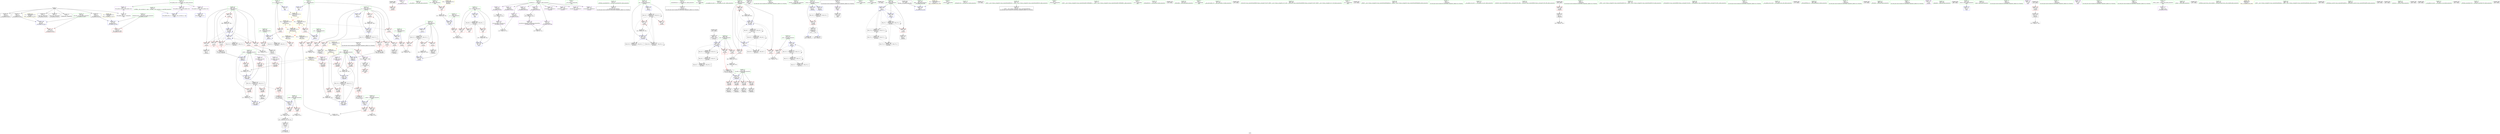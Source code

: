 digraph "SVFG" {
	label="SVFG";

	Node0x55fe6acd7350 [shape=record,color=grey,label="{NodeID: 0\nNullPtr}"];
	Node0x55fe6acd7350 -> Node0x55fe6ad00e20[style=solid];
	Node0x55fe6acd7350 -> Node0x55fe6ad00f20[style=solid];
	Node0x55fe6acd7350 -> Node0x55fe6ad00ff0[style=solid];
	Node0x55fe6acd7350 -> Node0x55fe6ad010c0[style=solid];
	Node0x55fe6acd7350 -> Node0x55fe6ad01190[style=solid];
	Node0x55fe6acd7350 -> Node0x55fe6ad01260[style=solid];
	Node0x55fe6acd7350 -> Node0x55fe6ad02860[style=solid];
	Node0x55fe6ad143e0 [shape=record,color=grey,label="{NodeID: 360\n312 = cmp(310, 311, )\n}"];
	Node0x55fe6ad01eb0 [shape=record,color=red,label="{NodeID: 194\n330\<--329\n\<--call20\n_Z5solvev\n}"];
	Node0x55fe6acfee60 [shape=record,color=purple,label="{NodeID: 111\n72\<--11\n\<--.str\n__cxx_global_var_init.1\n}"];
	Node0x55fe6acfcfb0 [shape=record,color=green,label="{NodeID: 28\n48\<--49\n__cxa_atexit\<--__cxa_atexit_field_insensitive\n}"];
	Node0x55fe6ad093d0 [shape=record,color=black,label="{NodeID: 388\nMR_58V_3 = PHI(MR_58V_4, MR_58V_2, )\npts\{432 \}\n}"];
	Node0x55fe6ad093d0 -> Node0x55fe6ad02050[style=dashed];
	Node0x55fe6ad093d0 -> Node0x55fe6ad02120[style=dashed];
	Node0x55fe6ad093d0 -> Node0x55fe6ad021f0[style=dashed];
	Node0x55fe6ad093d0 -> Node0x55fe6ad0c3c0[style=dashed];
	Node0x55fe6ad03660 [shape=record,color=blue,label="{NodeID: 222\n251\<--293\ni\<--inc\n_Z5solvev\n}"];
	Node0x55fe6ad03660 -> Node0x55fe6ad2cf70[style=dashed];
	Node0x55fe6ad050b0 [shape=record,color=red,label="{NodeID: 139\n240\<--16\n\<--m\n_Z2inii\n}"];
	Node0x55fe6ad050b0 -> Node0x55fe6ad13960[style=solid];
	Node0x55fe6acff960 [shape=record,color=green,label="{NodeID: 56\n257\<--258\ni3\<--i3_field_insensitive\n_Z5solvev\n}"];
	Node0x55fe6acff960 -> Node0x55fe6ad06b80[style=solid];
	Node0x55fe6acff960 -> Node0x55fe6ad06c50[style=solid];
	Node0x55fe6acff960 -> Node0x55fe6ad06d20[style=solid];
	Node0x55fe6acff960 -> Node0x55fe6ad06df0[style=solid];
	Node0x55fe6acff960 -> Node0x55fe6ad06ec0[style=solid];
	Node0x55fe6acff960 -> Node0x55fe6ad06f90[style=solid];
	Node0x55fe6acff960 -> Node0x55fe6ad03800[style=solid];
	Node0x55fe6acff960 -> Node0x55fe6ad0c080[style=solid];
	Node0x55fe6ad47bb0 [shape=record,color=black,label="{NodeID: 499\n148 = PHI(337, 356, )\n0th arg _Z4goodiii }"];
	Node0x55fe6ad47bb0 -> Node0x55fe6ad02bd0[style=solid];
	Node0x55fe6a90a360 [shape=record,color=black,label="{NodeID: 333\n115 = PHI(113, 116, )\n}"];
	Node0x55fe6a90a360 -> Node0x55fe6ad04b00[style=solid];
	Node0x55fe6ad06770 [shape=record,color=red,label="{NodeID: 167\n285\<--251\n\<--i\n_Z5solvev\n}"];
	Node0x55fe6ad06770 -> Node0x55fe6acfe570[style=solid];
	Node0x55fe6ad01260 [shape=record,color=black,label="{NodeID: 84\n93\<--3\nlpad.val1\<--dummyVal\n__cxx_global_var_init.1\n}"];
	Node0x55fe6ace7e30 [shape=record,color=green,label="{NodeID: 1\n7\<--1\n__dso_handle\<--dummyObj\nGlob }"];
	Node0x55fe6ad14560 [shape=record,color=grey,label="{NodeID: 361\n304 = cmp(302, 303, )\n}"];
	Node0x55fe6ad01f80 [shape=record,color=red,label="{NodeID: 195\n450\<--429\n\<--ttt\nmain\n}"];
	Node0x55fe6ad01f80 -> Node0x55fe6ad12460[style=solid];
	Node0x55fe6acfef30 [shape=record,color=purple,label="{NodeID: 112\n113\<--18\n\<--_Z1sB5cxx11\n__cxx_global_var_init.2\n}"];
	Node0x55fe6acfef30 -> Node0x55fe6a90a360[style=solid];
	Node0x55fe6acfd0b0 [shape=record,color=green,label="{NodeID: 29\n47\<--53\n_ZNSt8ios_base4InitD1Ev\<--_ZNSt8ios_base4InitD1Ev_field_insensitive\n}"];
	Node0x55fe6acfd0b0 -> Node0x55fe6ad01700[style=solid];
	Node0x55fe6ad03730 [shape=record,color=blue,label="{NodeID: 223\n255\<--14\nans\<--\n_Z5solvev\n}"];
	Node0x55fe6ad03730 -> Node0x55fe6ad24170[style=dashed];
	Node0x55fe6ad05180 [shape=record,color=red,label="{NodeID: 140\n307\<--16\n\<--m\n_Z5solvev\n}"];
	Node0x55fe6ad05180 -> Node0x55fe6ad03a70[style=solid];
	Node0x55fe6acffa30 [shape=record,color=green,label="{NodeID: 57\n259\<--260\n_n4\<--_n4_field_insensitive\n_Z5solvev\n}"];
	Node0x55fe6acffa30 -> Node0x55fe6ad07060[style=solid];
	Node0x55fe6acffa30 -> Node0x55fe6ad038d0[style=solid];
	Node0x55fe6ad47e80 [shape=record,color=black,label="{NodeID: 500\n149 = PHI(338, 357, )\n1st arg _Z4goodiii }"];
	Node0x55fe6ad47e80 -> Node0x55fe6ad02ca0[style=solid];
	Node0x55fe6ad2ed10 [shape=record,color=yellow,style=double,label="{NodeID: 417\n8V_1 = ENCHI(MR_8V_0)\npts\{1 \}\nFun[_Z5solvev]|{<s0>19|<s1>20}}"];
	Node0x55fe6ad2ed10:s0 -> Node0x55fe6ad2d470[style=dashed,color=red];
	Node0x55fe6ad2ed10:s1 -> Node0x55fe6ad2d470[style=dashed,color=red];
	Node0x55fe6ad11420 [shape=record,color=black,label="{NodeID: 334\n243 = PHI(216, 216, 216, 241, )\n}"];
	Node0x55fe6ad11420 -> Node0x55fe6acfe4a0[style=solid];
	Node0x55fe6ad06840 [shape=record,color=red,label="{NodeID: 168\n292\<--251\n\<--i\n_Z5solvev\n}"];
	Node0x55fe6ad06840 -> Node0x55fe6ad122e0[style=solid];
	Node0x55fe6ad01330 [shape=record,color=black,label="{NodeID: 85\n9\<--8\n\<--_ZL4dirsB5cxx11\nCan only get source location for instruction, argument, global var or function.}"];
	Node0x55fe6ace7ec0 [shape=record,color=green,label="{NodeID: 2\n11\<--1\n.str\<--dummyObj\nGlob }"];
	Node0x55fe6ad02050 [shape=record,color=red,label="{NodeID: 196\n454\<--431\n\<--ttc\nmain\n}"];
	Node0x55fe6ad02050 -> Node0x55fe6ad137e0[style=solid];
	Node0x55fe6acff000 [shape=record,color=purple,label="{NodeID: 113\n120\<--18\n\<--_Z1sB5cxx11\n__cxx_global_var_init.2\n}"];
	Node0x55fe6acfd1b0 [shape=record,color=green,label="{NodeID: 30\n60\<--61\n__cxx_global_var_init.1\<--__cxx_global_var_init.1_field_insensitive\n}"];
	Node0x55fe6ad03800 [shape=record,color=blue,label="{NodeID: 224\n257\<--14\ni3\<--\n_Z5solvev\n}"];
	Node0x55fe6ad03800 -> Node0x55fe6ad24670[style=dashed];
	Node0x55fe6ad05250 [shape=record,color=red,label="{NodeID: 141\n439\<--25\nvtable\<--\nmain\n}"];
	Node0x55fe6ad05250 -> Node0x55fe6ad04ca0[style=solid];
	Node0x55fe6acffb00 [shape=record,color=green,label="{NodeID: 58\n261\<--262\nj\<--j_field_insensitive\n_Z5solvev\n}"];
	Node0x55fe6acffb00 -> Node0x55fe6ad07130[style=solid];
	Node0x55fe6acffb00 -> Node0x55fe6ad07200[style=solid];
	Node0x55fe6acffb00 -> Node0x55fe6ad072d0[style=solid];
	Node0x55fe6acffb00 -> Node0x55fe6ad073a0[style=solid];
	Node0x55fe6acffb00 -> Node0x55fe6ad07470[style=solid];
	Node0x55fe6acffb00 -> Node0x55fe6ad07540[style=solid];
	Node0x55fe6acffb00 -> Node0x55fe6ad039a0[style=solid];
	Node0x55fe6acffb00 -> Node0x55fe6ad0bfb0[style=solid];
	Node0x55fe6ad48000 [shape=record,color=black,label="{NodeID: 501\n150 = PHI(339, 361, )\n2nd arg _Z4goodiii }"];
	Node0x55fe6ad48000 -> Node0x55fe6ad02d70[style=solid];
	Node0x55fe6ad2ee20 [shape=record,color=yellow,style=double,label="{NodeID: 418\n20V_1 = ENCHI(MR_20V_0)\npts\{15 \}\nFun[_Z5solvev]|{|<s2>19|<s3>20}}"];
	Node0x55fe6ad2ee20 -> Node0x55fe6ad04f10[style=dashed];
	Node0x55fe6ad2ee20 -> Node0x55fe6ad04fe0[style=dashed];
	Node0x55fe6ad2ee20:s2 -> Node0x55fe6ad2e310[style=dashed,color=red];
	Node0x55fe6ad2ee20:s3 -> Node0x55fe6ad2e310[style=dashed,color=red];
	Node0x55fe6ad11a40 [shape=record,color=black,label="{NodeID: 335\n138 = PHI(136, 139, )\n}"];
	Node0x55fe6ad11a40 -> Node0x55fe6ad04bd0[style=solid];
	Node0x55fe6ad06910 [shape=record,color=red,label="{NodeID: 169\n282\<--253\n\<--_n\n_Z5solvev\n}"];
	Node0x55fe6ad06910 -> Node0x55fe6ad13de0[style=solid];
	Node0x55fe6ad01430 [shape=record,color=black,label="{NodeID: 86\n426\<--14\nmain_ret\<--\nmain\n}"];
	Node0x55fe6acec380 [shape=record,color=green,label="{NodeID: 3\n14\<--1\n\<--dummyObj\nCan only get source location for instruction, argument, global var or function.}"];
	Node0x55fe6ad02120 [shape=record,color=red,label="{NodeID: 197\n460\<--431\n\<--ttc\nmain\n}"];
	Node0x55fe6acff0d0 [shape=record,color=purple,label="{NodeID: 114\n121\<--18\n\<--_Z1sB5cxx11\n__cxx_global_var_init.2\n}"];
	Node0x55fe6acff0d0 -> Node0x55fe6ad13c60[style=solid];
	Node0x55fe6acfd2b0 [shape=record,color=green,label="{NodeID: 31\n63\<--64\nref.tmp\<--ref.tmp_field_insensitive\n__cxx_global_var_init.1\n}"];
	Node0x55fe6ad09ab0 [shape=record,color=black,label="{NodeID: 391\nMR_10V_3 = PHI(MR_10V_4, MR_10V_2, )\npts\{152 \}\n}"];
	Node0x55fe6ad09ab0 -> Node0x55fe6ad054c0[style=dashed];
	Node0x55fe6ad038d0 [shape=record,color=blue,label="{NodeID: 225\n259\<--299\n_n4\<--\n_Z5solvev\n}"];
	Node0x55fe6ad038d0 -> Node0x55fe6ad07060[style=dashed];
	Node0x55fe6ad05320 [shape=record,color=red,label="{NodeID: 142\n90\<--65\nexn\<--exn.slot\n__cxx_global_var_init.1\n}"];
	Node0x55fe6acffbd0 [shape=record,color=green,label="{NodeID: 59\n263\<--264\n_n8\<--_n8_field_insensitive\n_Z5solvev\n}"];
	Node0x55fe6acffbd0 -> Node0x55fe6ad07610[style=solid];
	Node0x55fe6acffbd0 -> Node0x55fe6ad03a70[style=solid];
	Node0x55fe6ad48180 [shape=record,color=black,label="{NodeID: 502\n221 = PHI(177, )\n0th arg _Z2inii }"];
	Node0x55fe6ad48180 -> Node0x55fe6ad03320[style=solid];
	Node0x55fe6ad2ef00 [shape=record,color=yellow,style=double,label="{NodeID: 419\n22V_1 = ENCHI(MR_22V_0)\npts\{17 \}\nFun[_Z5solvev]|{|<s1>19|<s2>20}}"];
	Node0x55fe6ad2ef00 -> Node0x55fe6ad05180[style=dashed];
	Node0x55fe6ad2ef00:s1 -> Node0x55fe6ad2e310[style=dashed,color=red];
	Node0x55fe6ad2ef00:s2 -> Node0x55fe6ad2e310[style=dashed,color=red];
	Node0x55fe6ad11fe0 [shape=record,color=grey,label="{NodeID: 336\n360 = Binary(358, 359, )\n}"];
	Node0x55fe6ad11fe0 -> Node0x55fe6ad12760[style=solid];
	Node0x55fe6ad069e0 [shape=record,color=red,label="{NodeID: 170\n343\<--255\n\<--ans\n_Z5solvev\n}"];
	Node0x55fe6ad069e0 -> Node0x55fe6ad12160[style=solid];
	Node0x55fe6ad01500 [shape=record,color=black,label="{NodeID: 87\n24\<--23\n\<--_ZSt3cin\nCan only get source location for instruction, argument, global var or function.}"];
	Node0x55fe6ad01500 -> Node0x55fe6ad04d70[style=solid];
	Node0x55fe6acec410 [shape=record,color=green,label="{NodeID: 4\n21\<--1\n_ZL2dx\<--dummyObj\nGlob }"];
	Node0x55fe6ad021f0 [shape=record,color=red,label="{NodeID: 198\n466\<--431\n\<--ttc\nmain\n}"];
	Node0x55fe6ad021f0 -> Node0x55fe6ad125e0[style=solid];
	Node0x55fe6acff1a0 [shape=record,color=purple,label="{NodeID: 115\n135\<--18\n\<--_Z1sB5cxx11\n__cxx_global_array_dtor\n}"];
	Node0x55fe6acfd380 [shape=record,color=green,label="{NodeID: 32\n65\<--66\nexn.slot\<--exn.slot_field_insensitive\n__cxx_global_var_init.1\n}"];
	Node0x55fe6acfd380 -> Node0x55fe6ad05320[style=solid];
	Node0x55fe6acfd380 -> Node0x55fe6ad02960[style=solid];
	Node0x55fe6ad2a7a0 [shape=record,color=black,label="{NodeID: 392\nMR_35V_8 = PHI(MR_35V_3, MR_35V_5, )\npts\{256 \}\n}"];
	Node0x55fe6ad039a0 [shape=record,color=blue,label="{NodeID: 226\n261\<--14\nj\<--\n_Z5solvev\n}"];
	Node0x55fe6ad039a0 -> Node0x55fe6ad07130[style=dashed];
	Node0x55fe6ad039a0 -> Node0x55fe6ad07200[style=dashed];
	Node0x55fe6ad039a0 -> Node0x55fe6ad072d0[style=dashed];
	Node0x55fe6ad039a0 -> Node0x55fe6ad073a0[style=dashed];
	Node0x55fe6ad039a0 -> Node0x55fe6ad07470[style=dashed];
	Node0x55fe6ad039a0 -> Node0x55fe6ad07540[style=dashed];
	Node0x55fe6ad039a0 -> Node0x55fe6ad039a0[style=dashed];
	Node0x55fe6ad039a0 -> Node0x55fe6ad0bfb0[style=dashed];
	Node0x55fe6ad039a0 -> Node0x55fe6ad2ac70[style=dashed];
	Node0x55fe6ad053f0 [shape=record,color=red,label="{NodeID: 143\n91\<--67\nsel\<--ehselector.slot\n__cxx_global_var_init.1\n}"];
	Node0x55fe6acffca0 [shape=record,color=green,label="{NodeID: 60\n265\<--266\ndir\<--dir_field_insensitive\n_Z5solvev\n}"];
	Node0x55fe6acffca0 -> Node0x55fe6ad076e0[style=solid];
	Node0x55fe6acffca0 -> Node0x55fe6ad077b0[style=solid];
	Node0x55fe6acffca0 -> Node0x55fe6ad03b40[style=solid];
	Node0x55fe6ad48290 [shape=record,color=black,label="{NodeID: 503\n222 = PHI(178, )\n1st arg _Z2inii }"];
	Node0x55fe6ad48290 -> Node0x55fe6ad033f0[style=solid];
	Node0x55fe6ad12160 [shape=record,color=grey,label="{NodeID: 337\n344 = Binary(343, 294, )\n}"];
	Node0x55fe6ad12160 -> Node0x55fe6ad03c10[style=solid];
	Node0x55fe6ad06ab0 [shape=record,color=red,label="{NodeID: 171\n396\<--255\n\<--ans\n_Z5solvev\n}"];
	Node0x55fe6ad01600 [shape=record,color=black,label="{NodeID: 88\n25\<--23\n\<--_ZSt3cin\nCan only get source location for instruction, argument, global var or function.}"];
	Node0x55fe6ad01600 -> Node0x55fe6ad05250[style=solid];
	Node0x55fe6acfbf30 [shape=record,color=green,label="{NodeID: 5\n22\<--1\n_ZL2dy\<--dummyObj\nGlob }"];
	Node0x55fe6ad022c0 [shape=record,color=red,label="{NodeID: 199\n455\<--433\n\<--_n\nmain\n}"];
	Node0x55fe6ad022c0 -> Node0x55fe6ad137e0[style=solid];
	Node0x55fe6ad03d70 [shape=record,color=purple,label="{NodeID: 116\n136\<--18\n\<--_Z1sB5cxx11\n__cxx_global_array_dtor\n}"];
	Node0x55fe6ad03d70 -> Node0x55fe6ad11a40[style=solid];
	Node0x55fe6acfd450 [shape=record,color=green,label="{NodeID: 33\n67\<--68\nehselector.slot\<--ehselector.slot_field_insensitive\n__cxx_global_var_init.1\n}"];
	Node0x55fe6acfd450 -> Node0x55fe6ad053f0[style=solid];
	Node0x55fe6acfd450 -> Node0x55fe6ad02a30[style=solid];
	Node0x55fe6ad43fb0 [shape=record,color=black,label="{NodeID: 476\n79 = PHI()\n}"];
	Node0x55fe6ad2ac70 [shape=record,color=black,label="{NodeID: 393\nMR_41V_6 = PHI(MR_41V_2, MR_41V_4, )\npts\{262 \}\n}"];
	Node0x55fe6ad03a70 [shape=record,color=blue,label="{NodeID: 227\n263\<--307\n_n8\<--\n_Z5solvev\n}"];
	Node0x55fe6ad03a70 -> Node0x55fe6ad07610[style=dashed];
	Node0x55fe6ad03a70 -> Node0x55fe6ad03a70[style=dashed];
	Node0x55fe6ad03a70 -> Node0x55fe6ad2b170[style=dashed];
	Node0x55fe6ad054c0 [shape=record,color=red,label="{NodeID: 144\n218\<--151\n\<--retval\n_Z4goodiii\n}"];
	Node0x55fe6ad054c0 -> Node0x55fe6acfe3d0[style=solid];
	Node0x55fe6acffd70 [shape=record,color=green,label="{NodeID: 61\n267\<--268\nok\<--ok_field_insensitive\n_Z5solvev\n}"];
	Node0x55fe6acffd70 -> Node0x55fe6ad07880[style=solid];
	Node0x55fe6acffd70 -> Node0x55fe6ad0bbe0[style=solid];
	Node0x55fe6acffd70 -> Node0x55fe6ad0be10[style=solid];
	Node0x55fe6ad483a0 [shape=record,color=black,label="{NodeID: 504\n131 = PHI()\n0th arg __cxx_global_array_dtor }"];
	Node0x55fe6ad483a0 -> Node0x55fe6ad02b00[style=solid];
	Node0x55fe6ad122e0 [shape=record,color=grey,label="{NodeID: 338\n293 = Binary(292, 294, )\n}"];
	Node0x55fe6ad122e0 -> Node0x55fe6ad03660[style=solid];
	Node0x55fe6ad06b80 [shape=record,color=red,label="{NodeID: 172\n302\<--257\n\<--i3\n_Z5solvev\n}"];
	Node0x55fe6ad06b80 -> Node0x55fe6ad14560[style=solid];
	Node0x55fe6ad01700 [shape=record,color=black,label="{NodeID: 89\n46\<--47\n\<--_ZNSt8ios_base4InitD1Ev\nCan only get source location for instruction, argument, global var or function.}"];
	Node0x55fe6acfbfc0 [shape=record,color=green,label="{NodeID: 6\n23\<--1\n_ZSt3cin\<--dummyObj\nGlob }"];
	Node0x55fe6ad02390 [shape=record,color=red,label="{NodeID: 200\n442\<--441\nvbase.offset\<--\nmain\n}"];
	Node0x55fe6ad03e40 [shape=record,color=purple,label="{NodeID: 117\n141\<--18\n\<--_Z1sB5cxx11\n__cxx_global_array_dtor\n}"];
	Node0x55fe6ad03e40 -> Node0x55fe6ad13f60[style=solid];
	Node0x55fe6acfd520 [shape=record,color=green,label="{NodeID: 34\n70\<--71\n_ZNSaIcEC1Ev\<--_ZNSaIcEC1Ev_field_insensitive\n}"];
	Node0x55fe6ad46540 [shape=record,color=black,label="{NodeID: 477\n45 = PHI()\n}"];
	Node0x55fe6ad2b170 [shape=record,color=black,label="{NodeID: 394\nMR_43V_4 = PHI(MR_43V_2, MR_43V_3, )\npts\{264 \}\n}"];
	Node0x55fe6ad03b40 [shape=record,color=blue,label="{NodeID: 228\n265\<--335\ndir\<--conv22\n_Z5solvev\n}"];
	Node0x55fe6ad03b40 -> Node0x55fe6ad076e0[style=dashed];
	Node0x55fe6ad03b40 -> Node0x55fe6ad077b0[style=dashed];
	Node0x55fe6ad03b40 -> Node0x55fe6ad22970[style=dashed];
	Node0x55fe6ad03b40 -> Node0x55fe6ad2b670[style=dashed];
	Node0x55fe6ad05590 [shape=record,color=red,label="{NodeID: 145\n166\<--153\n\<--x.addr\n_Z4goodiii\n}"];
	Node0x55fe6ad05590 -> Node0x55fe6ad12be0[style=solid];
	Node0x55fe6acffe40 [shape=record,color=green,label="{NodeID: 62\n269\<--270\nd\<--d_field_insensitive\n_Z5solvev\n}"];
	Node0x55fe6acffe40 -> Node0x55fe6ad07950[style=solid];
	Node0x55fe6acffe40 -> Node0x55fe6ad07a20[style=solid];
	Node0x55fe6acffe40 -> Node0x55fe6ad07af0[style=solid];
	Node0x55fe6acffe40 -> Node0x55fe6ad0bc70[style=solid];
	Node0x55fe6acffe40 -> Node0x55fe6ad0bee0[style=solid];
	Node0x55fe6ad12460 [shape=record,color=grey,label="{NodeID: 339\n451 = Binary(450, 294, )\n}"];
	Node0x55fe6ad12460 -> Node0x55fe6ad0c2f0[style=solid];
	Node0x55fe6ad06c50 [shape=record,color=red,label="{NodeID: 173\n314\<--257\n\<--i3\n_Z5solvev\n}"];
	Node0x55fe6ad06c50 -> Node0x55fe6acfe640[style=solid];
	Node0x55fe6ad01800 [shape=record,color=black,label="{NodeID: 90\n80\<--81\n\<--_ZNSt7__cxx1112basic_stringIcSt11char_traitsIcESaIcEED1Ev\nCan only get source location for instruction, argument, global var or function.}"];
	Node0x55fe6acfc050 [shape=record,color=green,label="{NodeID: 7\n26\<--1\n_ZSt4cout\<--dummyObj\nGlob }"];
	Node0x55fe6ad02460 [shape=record,color=blue,label="{NodeID: 201\n13\<--14\nn\<--\nGlob }"];
	Node0x55fe6ad02460 -> Node0x55fe6ad2e880[style=dashed];
	Node0x55fe6ad03f10 [shape=record,color=purple,label="{NodeID: 118\n185\<--18\narrayidx5\<--_Z1sB5cxx11\n_Z4goodiii\n}"];
	Node0x55fe6acfd620 [shape=record,color=green,label="{NodeID: 35\n74\<--75\n_ZNSt7__cxx1112basic_stringIcSt11char_traitsIcESaIcEEC1EPKcRKS3_\<--_ZNSt7__cxx1112basic_stringIcSt11char_traitsIcESaIcEEC1EPKcRKS3__field_insensitive\n}"];
	Node0x55fe6ad46640 [shape=record,color=black,label="{NodeID: 478\n362 = PHI(147, )\n}"];
	Node0x55fe6ad2b670 [shape=record,color=black,label="{NodeID: 395\nMR_45V_7 = PHI(MR_45V_2, MR_45V_4, )\npts\{266 \}\n}"];
	Node0x55fe6ad03c10 [shape=record,color=blue,label="{NodeID: 229\n255\<--344\nans\<--inc25\n_Z5solvev\n}"];
	Node0x55fe6ad03c10 -> Node0x55fe6ad22470[style=dashed];
	Node0x55fe6ad03c10 -> Node0x55fe6ad2a7a0[style=dashed];
	Node0x55fe6ad05660 [shape=record,color=red,label="{NodeID: 146\n177\<--153\n\<--x.addr\n_Z4goodiii\n|{<s0>11}}"];
	Node0x55fe6ad05660:s0 -> Node0x55fe6ad48180[style=solid,color=red];
	Node0x55fe6acfff10 [shape=record,color=green,label="{NodeID: 63\n271\<--272\n_n26\<--_n26_field_insensitive\n_Z5solvev\n}"];
	Node0x55fe6acfff10 -> Node0x55fe6ad01d10[style=solid];
	Node0x55fe6acfff10 -> Node0x55fe6ad0bd40[style=solid];
	Node0x55fe6ad125e0 [shape=record,color=grey,label="{NodeID: 340\n467 = Binary(466, 294, )\n}"];
	Node0x55fe6ad125e0 -> Node0x55fe6ad0c3c0[style=solid];
	Node0x55fe6ad06d20 [shape=record,color=red,label="{NodeID: 174\n324\<--257\n\<--i3\n_Z5solvev\n}"];
	Node0x55fe6ad06d20 -> Node0x55fe6acfe8b0[style=solid];
	Node0x55fe6ad01900 [shape=record,color=black,label="{NodeID: 91\n163\<--162\nidxprom\<--\n_Z4goodiii\n}"];
	Node0x55fe6acfc0e0 [shape=record,color=green,label="{NodeID: 8\n27\<--1\n.str.3\<--dummyObj\nGlob }"];
	Node0x55fe6ad02560 [shape=record,color=blue,label="{NodeID: 202\n16\<--14\nm\<--\nGlob }"];
	Node0x55fe6ad02560 -> Node0x55fe6ad2e880[style=dashed];
	Node0x55fe6ad03fe0 [shape=record,color=purple,label="{NodeID: 119\n287\<--18\narrayidx\<--_Z1sB5cxx11\n_Z5solvev\n}"];
	Node0x55fe6acfd720 [shape=record,color=green,label="{NodeID: 36\n77\<--78\n_ZNSaIcED1Ev\<--_ZNSaIcED1Ev_field_insensitive\n}"];
	Node0x55fe6ad467a0 [shape=record,color=black,label="{NodeID: 479\n376 = PHI()\n}"];
	Node0x55fe6ad2bb70 [shape=record,color=black,label="{NodeID: 396\nMR_47V_10 = PHI(MR_47V_2, MR_47V_5, )\npts\{268 \}\n}"];
	Node0x55fe6ad0bbe0 [shape=record,color=blue,label="{NodeID: 230\n267\<--347\nok\<--\n_Z5solvev\n}"];
	Node0x55fe6ad0bbe0 -> Node0x55fe6ad07880[style=dashed];
	Node0x55fe6ad0bbe0 -> Node0x55fe6ad0be10[style=dashed];
	Node0x55fe6ad0bbe0 -> Node0x55fe6ad23680[style=dashed];
	Node0x55fe6ad0bbe0 -> Node0x55fe6ad2bb70[style=dashed];
	Node0x55fe6ad0bbe0 -> Node0x55fe6ad2ca70[style=dashed];
	Node0x55fe6ad05730 [shape=record,color=red,label="{NodeID: 147\n183\<--153\n\<--x.addr\n_Z4goodiii\n}"];
	Node0x55fe6ad05730 -> Node0x55fe6ad01aa0[style=solid];
	Node0x55fe6acfffe0 [shape=record,color=green,label="{NodeID: 64\n274\<--275\n_ZNSirsERi\<--_ZNSirsERi_field_insensitive\n}"];
	Node0x55fe6ad12760 [shape=record,color=grey,label="{NodeID: 341\n361 = Binary(360, 350, )\n|{<s0>20}}"];
	Node0x55fe6ad12760:s0 -> Node0x55fe6ad48000[style=solid,color=red];
	Node0x55fe6ad06df0 [shape=record,color=red,label="{NodeID: 175\n337\<--257\n\<--i3\n_Z5solvev\n|{<s0>19}}"];
	Node0x55fe6ad06df0:s0 -> Node0x55fe6ad47bb0[style=solid,color=red];
	Node0x55fe6ad019d0 [shape=record,color=black,label="{NodeID: 92\n170\<--169\nidxprom1\<--\n_Z4goodiii\n}"];
	Node0x55fe6acfc170 [shape=record,color=green,label="{NodeID: 9\n29\<--1\n.str.4\<--dummyObj\nGlob }"];
	Node0x55fe6ad02660 [shape=record,color=blue,label="{NodeID: 203\n482\<--34\nllvm.global_ctors_0\<--\nGlob }"];
	Node0x55fe6ad040b0 [shape=record,color=purple,label="{NodeID: 120\n316\<--18\narrayidx13\<--_Z1sB5cxx11\n_Z5solvev\n}"];
	Node0x55fe6acfd820 [shape=record,color=green,label="{NodeID: 37\n101\<--102\n__gxx_personality_v0\<--__gxx_personality_v0_field_insensitive\n}"];
	Node0x55fe6ad468a0 [shape=record,color=black,label="{NodeID: 480\n379 = PHI()\n}"];
	Node0x55fe6ad2c070 [shape=record,color=black,label="{NodeID: 397\nMR_49V_9 = PHI(MR_49V_2, MR_49V_5, )\npts\{270 \}\n}"];
	Node0x55fe6ad0bc70 [shape=record,color=blue,label="{NodeID: 231\n269\<--14\nd\<--\n_Z5solvev\n}"];
	Node0x55fe6ad0bc70 -> Node0x55fe6ad07950[style=dashed];
	Node0x55fe6ad0bc70 -> Node0x55fe6ad07a20[style=dashed];
	Node0x55fe6ad0bc70 -> Node0x55fe6ad07af0[style=dashed];
	Node0x55fe6ad0bc70 -> Node0x55fe6ad0bee0[style=dashed];
	Node0x55fe6ad0bc70 -> Node0x55fe6ad23770[style=dashed];
	Node0x55fe6ad0bc70 -> Node0x55fe6ad2c070[style=dashed];
	Node0x55fe6ad05800 [shape=record,color=red,label="{NodeID: 148\n204\<--153\n\<--x.addr\n_Z4goodiii\n}"];
	Node0x55fe6ad05800 -> Node0x55fe6ad13060[style=solid];
	Node0x55fe6ad000e0 [shape=record,color=green,label="{NodeID: 65\n289\<--290\n_ZStrsIcSt11char_traitsIcESaIcEERSt13basic_istreamIT_T0_ES7_RNSt7__cxx1112basic_stringIS4_S5_T1_EE\<--_ZStrsIcSt11char_traitsIcESaIcEERSt13basic_istreamIT_T0_ES7_RNSt7__cxx1112basic_stringIS4_S5_T1_EE_field_insensitive\n}"];
	Node0x55fe6ad128e0 [shape=record,color=grey,label="{NodeID: 342\n388 = Binary(387, 294, )\n}"];
	Node0x55fe6ad128e0 -> Node0x55fe6ad0bfb0[style=solid];
	Node0x55fe6ad06ec0 [shape=record,color=red,label="{NodeID: 176\n356\<--257\n\<--i3\n_Z5solvev\n|{<s0>20}}"];
	Node0x55fe6ad06ec0:s0 -> Node0x55fe6ad47bb0[style=solid,color=red];
	Node0x55fe6ad01aa0 [shape=record,color=black,label="{NodeID: 93\n184\<--183\nidxprom4\<--\n_Z4goodiii\n}"];
	Node0x55fe6acfc200 [shape=record,color=green,label="{NodeID: 10\n31\<--1\n.str.5\<--dummyObj\nGlob }"];
	Node0x55fe6ad02760 [shape=record,color=blue,label="{NodeID: 204\n483\<--35\nllvm.global_ctors_1\<--_GLOBAL__sub_I_mruxim_0_1.cpp\nGlob }"];
	Node0x55fe6ad04180 [shape=record,color=purple,label="{NodeID: 121\n326\<--18\narrayidx18\<--_Z1sB5cxx11\n_Z5solvev\n}"];
	Node0x55fe6acfd920 [shape=record,color=green,label="{NodeID: 38\n81\<--107\n_ZNSt7__cxx1112basic_stringIcSt11char_traitsIcESaIcEED1Ev\<--_ZNSt7__cxx1112basic_stringIcSt11char_traitsIcESaIcEED1Ev_field_insensitive\n}"];
	Node0x55fe6acfd920 -> Node0x55fe6ad01800[style=solid];
	Node0x55fe6ad46970 [shape=record,color=black,label="{NodeID: 481\n124 = PHI()\n}"];
	Node0x55fe6ad2c570 [shape=record,color=black,label="{NodeID: 398\nMR_51V_7 = PHI(MR_51V_2, MR_51V_4, )\npts\{272 \}\n}"];
	Node0x55fe6ad0bd40 [shape=record,color=blue,label="{NodeID: 232\n271\<--350\n_n26\<--\n_Z5solvev\n}"];
	Node0x55fe6ad0bd40 -> Node0x55fe6ad01d10[style=dashed];
	Node0x55fe6ad0bd40 -> Node0x55fe6ad23c70[style=dashed];
	Node0x55fe6ad0bd40 -> Node0x55fe6ad2c570[style=dashed];
	Node0x55fe6ad058d0 [shape=record,color=red,label="{NodeID: 149\n173\<--155\n\<--y.addr\n_Z4goodiii\n}"];
	Node0x55fe6ad058d0 -> Node0x55fe6ad12ee0[style=solid];
	Node0x55fe6ad001e0 [shape=record,color=green,label="{NodeID: 66\n333\<--334\n_ZNKSt7__cxx1112basic_stringIcSt11char_traitsIcESaIcEE4findEcm\<--_ZNKSt7__cxx1112basic_stringIcSt11char_traitsIcESaIcEE4findEcm_field_insensitive\n}"];
	Node0x55fe6ad12a60 [shape=record,color=grey,label="{NodeID: 343\n212 = Binary(211, 210, )\n}"];
	Node0x55fe6ad12a60 -> Node0x55fe6ad03180[style=solid];
	Node0x55fe6ad06f90 [shape=record,color=red,label="{NodeID: 177\n392\<--257\n\<--i3\n_Z5solvev\n}"];
	Node0x55fe6ad06f90 -> Node0x55fe6ad12d60[style=solid];
	Node0x55fe6ad01b70 [shape=record,color=black,label="{NodeID: 94\n187\<--186\nconv\<--\n_Z4goodiii\n}"];
	Node0x55fe6acfc290 [shape=record,color=green,label="{NodeID: 11\n34\<--1\n\<--dummyObj\nCan only get source location for instruction, argument, global var or function.}"];
	Node0x55fe6ad02860 [shape=record,color=blue, style = dotted,label="{NodeID: 205\n484\<--3\nllvm.global_ctors_2\<--dummyVal\nGlob }"];
	Node0x55fe6ad04250 [shape=record,color=purple,label="{NodeID: 122\n164\<--21\narrayidx\<--_ZL2dx\n_Z4goodiii\n}"];
	Node0x55fe6ad04250 -> Node0x55fe6ad05f50[style=solid];
	Node0x55fe6acfda20 [shape=record,color=green,label="{NodeID: 39\n110\<--111\n__cxx_global_var_init.2\<--__cxx_global_var_init.2_field_insensitive\n}"];
	Node0x55fe6ad46a40 [shape=record,color=black,label="{NodeID: 482\n179 = PHI(220, )\n}"];
	Node0x55fe6ad2ca70 [shape=record,color=black,label="{NodeID: 399\nMR_47V_7 = PHI(MR_47V_6, MR_47V_5, )\npts\{268 \}\n}"];
	Node0x55fe6ad2ca70 -> Node0x55fe6ad07880[style=dashed];
	Node0x55fe6ad2ca70 -> Node0x55fe6ad0be10[style=dashed];
	Node0x55fe6ad2ca70 -> Node0x55fe6ad23680[style=dashed];
	Node0x55fe6ad2ca70 -> Node0x55fe6ad2bb70[style=dashed];
	Node0x55fe6ad2ca70 -> Node0x55fe6ad2ca70[style=dashed];
	Node0x55fe6ad0be10 [shape=record,color=blue,label="{NodeID: 233\n267\<--365\nok\<--\n_Z5solvev\n}"];
	Node0x55fe6ad0be10 -> Node0x55fe6ad2ca70[style=dashed];
	Node0x55fe6ad059a0 [shape=record,color=red,label="{NodeID: 150\n178\<--155\n\<--y.addr\n_Z4goodiii\n|{<s0>11}}"];
	Node0x55fe6ad059a0:s0 -> Node0x55fe6ad48290[style=solid,color=red];
	Node0x55fe6ad002e0 [shape=record,color=green,label="{NodeID: 67\n377\<--378\n_ZStlsISt11char_traitsIcEERSt13basic_ostreamIcT_ES5_PKc\<--_ZStlsISt11char_traitsIcEERSt13basic_ostreamIcT_ES5_PKc_field_insensitive\n}"];
	Node0x55fe6ad12be0 [shape=record,color=grey,label="{NodeID: 344\n167 = Binary(166, 165, )\n}"];
	Node0x55fe6ad12be0 -> Node0x55fe6ad02e40[style=solid];
	Node0x55fe6ad07060 [shape=record,color=red,label="{NodeID: 178\n303\<--259\n\<--_n4\n_Z5solvev\n}"];
	Node0x55fe6ad07060 -> Node0x55fe6ad14560[style=solid];
	Node0x55fe6ad01c40 [shape=record,color=black,label="{NodeID: 95\n192\<--191\nconv7\<--\n_Z4goodiii\n}"];
	Node0x55fe6ad01c40 -> Node0x55fe6ad140e0[style=solid];
	Node0x55fe6acfc320 [shape=record,color=green,label="{NodeID: 12\n194\<--1\n\<--dummyObj\nCan only get source location for instruction, argument, global var or function.}"];
	Node0x55fe6ad02960 [shape=record,color=blue,label="{NodeID: 206\n65\<--84\nexn.slot\<--\n__cxx_global_var_init.1\n}"];
	Node0x55fe6ad02960 -> Node0x55fe6ad05320[style=dashed];
	Node0x55fe6ad04320 [shape=record,color=purple,label="{NodeID: 123\n202\<--21\narrayidx9\<--_ZL2dx\n_Z4goodiii\n}"];
	Node0x55fe6ad04320 -> Node0x55fe6ad061c0[style=solid];
	Node0x55fe6acfdb20 [shape=record,color=green,label="{NodeID: 40\n118\<--119\n_ZNSt7__cxx1112basic_stringIcSt11char_traitsIcESaIcEEC1Ev\<--_ZNSt7__cxx1112basic_stringIcSt11char_traitsIcESaIcEEC1Ev_field_insensitive\n}"];
	Node0x55fe6ad46ba0 [shape=record,color=black,label="{NodeID: 483\n188 = PHI()\n}"];
	Node0x55fe6ad46ba0 -> Node0x55fe6ad060f0[style=solid];
	Node0x55fe6ad2cf70 [shape=record,color=black,label="{NodeID: 400\nMR_31V_3 = PHI(MR_31V_4, MR_31V_2, )\npts\{252 \}\n}"];
	Node0x55fe6ad2cf70 -> Node0x55fe6ad066a0[style=dashed];
	Node0x55fe6ad2cf70 -> Node0x55fe6ad06770[style=dashed];
	Node0x55fe6ad2cf70 -> Node0x55fe6ad06840[style=dashed];
	Node0x55fe6ad2cf70 -> Node0x55fe6ad03660[style=dashed];
	Node0x55fe6ad0bee0 [shape=record,color=blue,label="{NodeID: 234\n269\<--369\nd\<--inc34\n_Z5solvev\n}"];
	Node0x55fe6ad0bee0 -> Node0x55fe6ad07950[style=dashed];
	Node0x55fe6ad0bee0 -> Node0x55fe6ad07a20[style=dashed];
	Node0x55fe6ad0bee0 -> Node0x55fe6ad07af0[style=dashed];
	Node0x55fe6ad0bee0 -> Node0x55fe6ad0bee0[style=dashed];
	Node0x55fe6ad0bee0 -> Node0x55fe6ad23770[style=dashed];
	Node0x55fe6ad0bee0 -> Node0x55fe6ad2c070[style=dashed];
	Node0x55fe6ad05a70 [shape=record,color=red,label="{NodeID: 151\n186\<--155\n\<--y.addr\n_Z4goodiii\n}"];
	Node0x55fe6ad05a70 -> Node0x55fe6ad01b70[style=solid];
	Node0x55fe6ad003e0 [shape=record,color=green,label="{NodeID: 68\n380\<--381\n_ZSt4endlIcSt11char_traitsIcEERSt13basic_ostreamIT_T0_ES6_\<--_ZSt4endlIcSt11char_traitsIcEERSt13basic_ostreamIT_T0_ES6__field_insensitive\n}"];
	Node0x55fe6ad12d60 [shape=record,color=grey,label="{NodeID: 345\n393 = Binary(392, 294, )\n}"];
	Node0x55fe6ad12d60 -> Node0x55fe6ad0c080[style=solid];
	Node0x55fe6ad07130 [shape=record,color=red,label="{NodeID: 179\n310\<--261\n\<--j\n_Z5solvev\n}"];
	Node0x55fe6ad07130 -> Node0x55fe6ad143e0[style=solid];
	Node0x55fe6acfe230 [shape=record,color=black,label="{NodeID: 96\n201\<--200\nidxprom8\<--\n_Z4goodiii\n}"];
	Node0x55fe6acfc3b0 [shape=record,color=green,label="{NodeID: 13\n197\<--1\n\<--dummyObj\nCan only get source location for instruction, argument, global var or function.}"];
	Node0x55fe6ad22470 [shape=record,color=black,label="{NodeID: 373\nMR_35V_6 = PHI(MR_35V_7, MR_35V_4, )\npts\{256 \}\n}"];
	Node0x55fe6ad22470 -> Node0x55fe6ad069e0[style=dashed];
	Node0x55fe6ad22470 -> Node0x55fe6ad03c10[style=dashed];
	Node0x55fe6ad22470 -> Node0x55fe6ad22470[style=dashed];
	Node0x55fe6ad22470 -> Node0x55fe6ad24170[style=dashed];
	Node0x55fe6ad02a30 [shape=record,color=blue,label="{NodeID: 207\n67\<--86\nehselector.slot\<--\n__cxx_global_var_init.1\n}"];
	Node0x55fe6ad02a30 -> Node0x55fe6ad053f0[style=dashed];
	Node0x55fe6ad043f0 [shape=record,color=purple,label="{NodeID: 124\n171\<--22\narrayidx2\<--_ZL2dy\n_Z4goodiii\n}"];
	Node0x55fe6ad043f0 -> Node0x55fe6ad06020[style=solid];
	Node0x55fe6acfdc20 [shape=record,color=green,label="{NodeID: 41\n125\<--126\n__cxx_global_array_dtor\<--__cxx_global_array_dtor_field_insensitive\n}"];
	Node0x55fe6ad46ca0 [shape=record,color=black,label="{NodeID: 484\n273 = PHI()\n}"];
	Node0x55fe6ad2d470 [shape=record,color=yellow,style=double,label="{NodeID: 401\n8V_1 = ENCHI(MR_8V_0)\npts\{1 \}\nFun[_Z4goodiii]}"];
	Node0x55fe6ad2d470 -> Node0x55fe6ad05f50[style=dashed];
	Node0x55fe6ad2d470 -> Node0x55fe6ad06020[style=dashed];
	Node0x55fe6ad2d470 -> Node0x55fe6ad061c0[style=dashed];
	Node0x55fe6ad2d470 -> Node0x55fe6ad06290[style=dashed];
	Node0x55fe6ad0bfb0 [shape=record,color=blue,label="{NodeID: 235\n261\<--388\nj\<--inc42\n_Z5solvev\n}"];
	Node0x55fe6ad0bfb0 -> Node0x55fe6ad07130[style=dashed];
	Node0x55fe6ad0bfb0 -> Node0x55fe6ad07200[style=dashed];
	Node0x55fe6ad0bfb0 -> Node0x55fe6ad072d0[style=dashed];
	Node0x55fe6ad0bfb0 -> Node0x55fe6ad073a0[style=dashed];
	Node0x55fe6ad0bfb0 -> Node0x55fe6ad07470[style=dashed];
	Node0x55fe6ad0bfb0 -> Node0x55fe6ad07540[style=dashed];
	Node0x55fe6ad0bfb0 -> Node0x55fe6ad039a0[style=dashed];
	Node0x55fe6ad0bfb0 -> Node0x55fe6ad0bfb0[style=dashed];
	Node0x55fe6ad0bfb0 -> Node0x55fe6ad2ac70[style=dashed];
	Node0x55fe6ad05b40 [shape=record,color=red,label="{NodeID: 152\n211\<--155\n\<--y.addr\n_Z4goodiii\n}"];
	Node0x55fe6ad05b40 -> Node0x55fe6ad12a60[style=solid];
	Node0x55fe6ad004e0 [shape=record,color=green,label="{NodeID: 69\n382\<--383\n_ZNSolsEPFRSoS_E\<--_ZNSolsEPFRSoS_E_field_insensitive\n}"];
	Node0x55fe6ad12ee0 [shape=record,color=grey,label="{NodeID: 346\n174 = Binary(173, 172, )\n}"];
	Node0x55fe6ad12ee0 -> Node0x55fe6ad02f10[style=solid];
	Node0x55fe6ad07200 [shape=record,color=red,label="{NodeID: 180\n317\<--261\n\<--j\n_Z5solvev\n}"];
	Node0x55fe6ad07200 -> Node0x55fe6acfe710[style=solid];
	Node0x55fe6acfe300 [shape=record,color=black,label="{NodeID: 97\n208\<--207\nidxprom11\<--\n_Z4goodiii\n}"];
	Node0x55fe6acfc440 [shape=record,color=green,label="{NodeID: 14\n216\<--1\n\<--dummyObj\nCan only get source location for instruction, argument, global var or function.}"];
	Node0x55fe6ad22970 [shape=record,color=black,label="{NodeID: 374\nMR_45V_5 = PHI(MR_45V_6, MR_45V_4, )\npts\{266 \}\n}"];
	Node0x55fe6ad22970 -> Node0x55fe6ad03b40[style=dashed];
	Node0x55fe6ad22970 -> Node0x55fe6ad22970[style=dashed];
	Node0x55fe6ad22970 -> Node0x55fe6ad25570[style=dashed];
	Node0x55fe6ad02b00 [shape=record,color=blue,label="{NodeID: 208\n132\<--131\n.addr\<--\n__cxx_global_array_dtor\n}"];
	Node0x55fe6ad044c0 [shape=record,color=purple,label="{NodeID: 125\n209\<--22\narrayidx12\<--_ZL2dy\n_Z4goodiii\n}"];
	Node0x55fe6ad044c0 -> Node0x55fe6ad06290[style=solid];
	Node0x55fe6acfdd20 [shape=record,color=green,label="{NodeID: 42\n132\<--133\n.addr\<--.addr_field_insensitive\n__cxx_global_array_dtor\n}"];
	Node0x55fe6acfdd20 -> Node0x55fe6ad02b00[style=solid];
	Node0x55fe6ad46da0 [shape=record,color=black,label="{NodeID: 485\n276 = PHI()\n}"];
	Node0x55fe6ad0c080 [shape=record,color=blue,label="{NodeID: 236\n257\<--393\ni3\<--inc45\n_Z5solvev\n}"];
	Node0x55fe6ad0c080 -> Node0x55fe6ad24670[style=dashed];
	Node0x55fe6ad05c10 [shape=record,color=red,label="{NodeID: 153\n162\<--157\n\<--dir.addr\n_Z4goodiii\n}"];
	Node0x55fe6ad05c10 -> Node0x55fe6ad01900[style=solid];
	Node0x55fe6ad005e0 [shape=record,color=green,label="{NodeID: 70\n398\<--399\n_ZNSolsEi\<--_ZNSolsEi_field_insensitive\n}"];
	Node0x55fe6ad13060 [shape=record,color=grey,label="{NodeID: 347\n205 = Binary(204, 203, )\n}"];
	Node0x55fe6ad13060 -> Node0x55fe6ad030b0[style=solid];
	Node0x55fe6ad072d0 [shape=record,color=red,label="{NodeID: 181\n327\<--261\n\<--j\n_Z5solvev\n}"];
	Node0x55fe6ad072d0 -> Node0x55fe6acfe980[style=solid];
	Node0x55fe6acfe3d0 [shape=record,color=black,label="{NodeID: 98\n147\<--218\n_Z4goodiii_ret\<--\n_Z4goodiii\n|{<s0>19|<s1>20}}"];
	Node0x55fe6acfe3d0:s0 -> Node0x55fe6ad472a0[style=solid,color=blue];
	Node0x55fe6acfe3d0:s1 -> Node0x55fe6ad46640[style=solid,color=blue];
	Node0x55fe6acfc4d0 [shape=record,color=green,label="{NodeID: 15\n294\<--1\n\<--dummyObj\nCan only get source location for instruction, argument, global var or function.}"];
	Node0x55fe6ad23680 [shape=record,color=black,label="{NodeID: 375\nMR_47V_8 = PHI(MR_47V_9, MR_47V_3, )\npts\{268 \}\n}"];
	Node0x55fe6ad23680 -> Node0x55fe6ad0bbe0[style=dashed];
	Node0x55fe6ad23680 -> Node0x55fe6ad23680[style=dashed];
	Node0x55fe6ad23680 -> Node0x55fe6ad25a70[style=dashed];
	Node0x55fe6ad02bd0 [shape=record,color=blue,label="{NodeID: 209\n153\<--148\nx.addr\<--x\n_Z4goodiii\n}"];
	Node0x55fe6ad02bd0 -> Node0x55fe6ad05590[style=dashed];
	Node0x55fe6ad02bd0 -> Node0x55fe6ad02e40[style=dashed];
	Node0x55fe6ad04590 [shape=record,color=purple,label="{NodeID: 126\n375\<--27\n\<--.str.3\n_Z5solvev\n}"];
	Node0x55fe6acfddf0 [shape=record,color=green,label="{NodeID: 43\n145\<--146\n_Z4goodiii\<--_Z4goodiii_field_insensitive\n}"];
	Node0x55fe6ad46e70 [shape=record,color=black,label="{NodeID: 486\n288 = PHI()\n}"];
	Node0x55fe6ad0c150 [shape=record,color=blue,label="{NodeID: 237\n427\<--14\nretval\<--\nmain\n}"];
	Node0x55fe6ad05ce0 [shape=record,color=red,label="{NodeID: 154\n169\<--157\n\<--dir.addr\n_Z4goodiii\n}"];
	Node0x55fe6ad05ce0 -> Node0x55fe6ad019d0[style=solid];
	Node0x55fe6ad006e0 [shape=record,color=green,label="{NodeID: 71\n424\<--425\nmain\<--main_field_insensitive\n}"];
	Node0x55fe6ad23570 [shape=record,color=yellow,style=double,label="{NodeID: 431\n6V_1 = ENCHI(MR_6V_0)\npts\{133 \}\nFun[__cxx_global_array_dtor]}"];
	Node0x55fe6ad23570 -> Node0x55fe6ad02b00[style=dashed];
	Node0x55fe6ad131e0 [shape=record,color=grey,label="{NodeID: 348\n369 = Binary(368, 294, )\n}"];
	Node0x55fe6ad131e0 -> Node0x55fe6ad0bee0[style=solid];
	Node0x55fe6ad073a0 [shape=record,color=red,label="{NodeID: 182\n338\<--261\n\<--j\n_Z5solvev\n|{<s0>19}}"];
	Node0x55fe6ad073a0:s0 -> Node0x55fe6ad47e80[style=solid,color=red];
	Node0x55fe6acfe4a0 [shape=record,color=black,label="{NodeID: 99\n220\<--243\n_Z2inii_ret\<--\n_Z2inii\n|{<s0>11}}"];
	Node0x55fe6acfe4a0:s0 -> Node0x55fe6ad46a40[style=solid,color=blue];
	Node0x55fe6acfc560 [shape=record,color=green,label="{NodeID: 16\n332\<--1\n\<--dummyObj\nCan only get source location for instruction, argument, global var or function.}"];
	Node0x55fe6ad23770 [shape=record,color=black,label="{NodeID: 376\nMR_49V_7 = PHI(MR_49V_8, MR_49V_3, )\npts\{270 \}\n}"];
	Node0x55fe6ad23770 -> Node0x55fe6ad0bc70[style=dashed];
	Node0x55fe6ad23770 -> Node0x55fe6ad23770[style=dashed];
	Node0x55fe6ad23770 -> Node0x55fe6ad07fd0[style=dashed];
	Node0x55fe6ad02ca0 [shape=record,color=blue,label="{NodeID: 210\n155\<--149\ny.addr\<--y\n_Z4goodiii\n}"];
	Node0x55fe6ad02ca0 -> Node0x55fe6ad058d0[style=dashed];
	Node0x55fe6ad02ca0 -> Node0x55fe6ad02f10[style=dashed];
	Node0x55fe6ad04660 [shape=record,color=purple,label="{NodeID: 127\n458\<--29\n\<--.str.4\nmain\n}"];
	Node0x55fe6acfdef0 [shape=record,color=green,label="{NodeID: 44\n151\<--152\nretval\<--retval_field_insensitive\n_Z4goodiii\n}"];
	Node0x55fe6acfdef0 -> Node0x55fe6ad054c0[style=solid];
	Node0x55fe6acfdef0 -> Node0x55fe6ad02fe0[style=solid];
	Node0x55fe6acfdef0 -> Node0x55fe6ad03250[style=solid];
	Node0x55fe6ad46f40 [shape=record,color=black,label="{NodeID: 487\n319 = PHI()\n}"];
	Node0x55fe6ad46f40 -> Node0x55fe6ad01de0[style=solid];
	Node0x55fe6ad0c220 [shape=record,color=blue,label="{NodeID: 238\n431\<--294\nttc\<--\nmain\n}"];
	Node0x55fe6ad0c220 -> Node0x55fe6ad093d0[style=dashed];
	Node0x55fe6ad05db0 [shape=record,color=red,label="{NodeID: 155\n200\<--157\n\<--dir.addr\n_Z4goodiii\n}"];
	Node0x55fe6ad05db0 -> Node0x55fe6acfe230[style=solid];
	Node0x55fe6ad007e0 [shape=record,color=green,label="{NodeID: 72\n427\<--428\nretval\<--retval_field_insensitive\nmain\n}"];
	Node0x55fe6ad007e0 -> Node0x55fe6ad0c150[style=solid];
	Node0x55fe6ad30290 [shape=record,color=yellow,style=double,label="{NodeID: 432\n2V_1 = ENCHI(MR_2V_0)\npts\{66 \}\nFun[__cxx_global_var_init.1]}"];
	Node0x55fe6ad30290 -> Node0x55fe6ad02960[style=dashed];
	Node0x55fe6ad13360 [shape=record,color=grey,label="{NodeID: 349\n354 = cmp(352, 353, )\n}"];
	Node0x55fe6ad07470 [shape=record,color=red,label="{NodeID: 183\n357\<--261\n\<--j\n_Z5solvev\n|{<s0>20}}"];
	Node0x55fe6ad07470:s0 -> Node0x55fe6ad47e80[style=solid,color=red];
	Node0x55fe6acfe570 [shape=record,color=black,label="{NodeID: 100\n286\<--285\nidxprom\<--\n_Z5solvev\n}"];
	Node0x55fe6acfc630 [shape=record,color=green,label="{NodeID: 17\n347\<--1\n\<--dummyObj\nCan only get source location for instruction, argument, global var or function.}"];
	Node0x55fe6ad23c70 [shape=record,color=black,label="{NodeID: 377\nMR_51V_5 = PHI(MR_51V_6, MR_51V_3, )\npts\{272 \}\n}"];
	Node0x55fe6ad23c70 -> Node0x55fe6ad0bd40[style=dashed];
	Node0x55fe6ad23c70 -> Node0x55fe6ad23c70[style=dashed];
	Node0x55fe6ad23c70 -> Node0x55fe6ad084d0[style=dashed];
	Node0x55fe6ad02d70 [shape=record,color=blue,label="{NodeID: 211\n157\<--150\ndir.addr\<--dir\n_Z4goodiii\n}"];
	Node0x55fe6ad02d70 -> Node0x55fe6ad05c10[style=dashed];
	Node0x55fe6ad02d70 -> Node0x55fe6ad05ce0[style=dashed];
	Node0x55fe6ad02d70 -> Node0x55fe6ad05db0[style=dashed];
	Node0x55fe6ad02d70 -> Node0x55fe6ad05e80[style=dashed];
	Node0x55fe6ad04730 [shape=record,color=purple,label="{NodeID: 128\n462\<--31\n\<--.str.5\nmain\n}"];
	Node0x55fe6acfdfc0 [shape=record,color=green,label="{NodeID: 45\n153\<--154\nx.addr\<--x.addr_field_insensitive\n_Z4goodiii\n}"];
	Node0x55fe6acfdfc0 -> Node0x55fe6ad05590[style=solid];
	Node0x55fe6acfdfc0 -> Node0x55fe6ad05660[style=solid];
	Node0x55fe6acfdfc0 -> Node0x55fe6ad05730[style=solid];
	Node0x55fe6acfdfc0 -> Node0x55fe6ad05800[style=solid];
	Node0x55fe6acfdfc0 -> Node0x55fe6ad02bd0[style=solid];
	Node0x55fe6acfdfc0 -> Node0x55fe6ad02e40[style=solid];
	Node0x55fe6acfdfc0 -> Node0x55fe6ad030b0[style=solid];
	Node0x55fe6ad470a0 [shape=record,color=black,label="{NodeID: 488\n329 = PHI()\n}"];
	Node0x55fe6ad470a0 -> Node0x55fe6ad01eb0[style=solid];
	Node0x55fe6ad0c2f0 [shape=record,color=blue,label="{NodeID: 239\n433\<--451\n_n\<--add\nmain\n}"];
	Node0x55fe6ad0c2f0 -> Node0x55fe6ad022c0[style=dashed];
	Node0x55fe6ad05e80 [shape=record,color=red,label="{NodeID: 156\n207\<--157\n\<--dir.addr\n_Z4goodiii\n}"];
	Node0x55fe6ad05e80 -> Node0x55fe6acfe300[style=solid];
	Node0x55fe6ad008b0 [shape=record,color=green,label="{NodeID: 73\n429\<--430\nttt\<--ttt_field_insensitive\nmain\n}"];
	Node0x55fe6ad008b0 -> Node0x55fe6ad01f80[style=solid];
	Node0x55fe6ad303a0 [shape=record,color=yellow,style=double,label="{NodeID: 433\n4V_1 = ENCHI(MR_4V_0)\npts\{68 \}\nFun[__cxx_global_var_init.1]}"];
	Node0x55fe6ad303a0 -> Node0x55fe6ad02a30[style=dashed];
	Node0x55fe6ad134e0 [shape=record,color=grey,label="{NodeID: 350\n230 = cmp(14, 229, )\n}"];
	Node0x55fe6ad07540 [shape=record,color=red,label="{NodeID: 184\n387\<--261\n\<--j\n_Z5solvev\n}"];
	Node0x55fe6ad07540 -> Node0x55fe6ad128e0[style=solid];
	Node0x55fe6acfe640 [shape=record,color=black,label="{NodeID: 101\n315\<--314\nidxprom12\<--\n_Z5solvev\n}"];
	Node0x55fe6acfc700 [shape=record,color=green,label="{NodeID: 18\n350\<--1\n\<--dummyObj\nCan only get source location for instruction, argument, global var or function.}"];
	Node0x55fe6ad24170 [shape=record,color=black,label="{NodeID: 378\nMR_35V_3 = PHI(MR_35V_4, MR_35V_2, )\npts\{256 \}\n}"];
	Node0x55fe6ad24170 -> Node0x55fe6ad069e0[style=dashed];
	Node0x55fe6ad24170 -> Node0x55fe6ad06ab0[style=dashed];
	Node0x55fe6ad24170 -> Node0x55fe6ad03c10[style=dashed];
	Node0x55fe6ad24170 -> Node0x55fe6ad22470[style=dashed];
	Node0x55fe6ad24170 -> Node0x55fe6ad24170[style=dashed];
	Node0x55fe6ad24170 -> Node0x55fe6ad2a7a0[style=dashed];
	Node0x55fe6ad02e40 [shape=record,color=blue,label="{NodeID: 212\n153\<--167\nx.addr\<--add\n_Z4goodiii\n}"];
	Node0x55fe6ad02e40 -> Node0x55fe6ad089d0[style=dashed];
	Node0x55fe6ad04800 [shape=record,color=purple,label="{NodeID: 129\n482\<--33\nllvm.global_ctors_0\<--llvm.global_ctors\nGlob }"];
	Node0x55fe6ad04800 -> Node0x55fe6ad02660[style=solid];
	Node0x55fe6acfe090 [shape=record,color=green,label="{NodeID: 46\n155\<--156\ny.addr\<--y.addr_field_insensitive\n_Z4goodiii\n}"];
	Node0x55fe6acfe090 -> Node0x55fe6ad058d0[style=solid];
	Node0x55fe6acfe090 -> Node0x55fe6ad059a0[style=solid];
	Node0x55fe6acfe090 -> Node0x55fe6ad05a70[style=solid];
	Node0x55fe6acfe090 -> Node0x55fe6ad05b40[style=solid];
	Node0x55fe6acfe090 -> Node0x55fe6ad02ca0[style=solid];
	Node0x55fe6acfe090 -> Node0x55fe6ad02f10[style=solid];
	Node0x55fe6acfe090 -> Node0x55fe6ad03180[style=solid];
	Node0x55fe6ad471a0 [shape=record,color=black,label="{NodeID: 489\n331 = PHI()\n}"];
	Node0x55fe6ad471a0 -> Node0x55fe6acfea50[style=solid];
	Node0x55fe6ad2e310 [shape=record,color=yellow,style=double,label="{NodeID: 406\n18V_1 = ENCHI(MR_18V_0)\npts\{15 17 \}\nFun[_Z4goodiii]|{<s0>11|<s1>11}}"];
	Node0x55fe6ad2e310:s0 -> Node0x55fe6ad2e960[style=dashed,color=red];
	Node0x55fe6ad2e310:s1 -> Node0x55fe6ad2ea70[style=dashed,color=red];
	Node0x55fe6ad0c3c0 [shape=record,color=blue,label="{NodeID: 240\n431\<--467\nttc\<--inc\nmain\n}"];
	Node0x55fe6ad0c3c0 -> Node0x55fe6ad093d0[style=dashed];
	Node0x55fe6ad05f50 [shape=record,color=red,label="{NodeID: 157\n165\<--164\n\<--arrayidx\n_Z4goodiii\n}"];
	Node0x55fe6ad05f50 -> Node0x55fe6ad12be0[style=solid];
	Node0x55fe6ad00980 [shape=record,color=green,label="{NodeID: 74\n431\<--432\nttc\<--ttc_field_insensitive\nmain\n}"];
	Node0x55fe6ad00980 -> Node0x55fe6ad02050[style=solid];
	Node0x55fe6ad00980 -> Node0x55fe6ad02120[style=solid];
	Node0x55fe6ad00980 -> Node0x55fe6ad021f0[style=solid];
	Node0x55fe6ad00980 -> Node0x55fe6ad0c220[style=solid];
	Node0x55fe6ad00980 -> Node0x55fe6ad0c3c0[style=solid];
	Node0x55fe6ad13660 [shape=record,color=grey,label="{NodeID: 351\n233 = cmp(14, 232, )\n}"];
	Node0x55fe6ad07610 [shape=record,color=red,label="{NodeID: 185\n311\<--263\n\<--_n8\n_Z5solvev\n}"];
	Node0x55fe6ad07610 -> Node0x55fe6ad143e0[style=solid];
	Node0x55fe6acfe710 [shape=record,color=black,label="{NodeID: 102\n318\<--317\nconv\<--\n_Z5solvev\n}"];
	Node0x55fe6acfc7d0 [shape=record,color=green,label="{NodeID: 19\n365\<--1\n\<--dummyObj\nCan only get source location for instruction, argument, global var or function.}"];
	Node0x55fe6ad24670 [shape=record,color=black,label="{NodeID: 379\nMR_37V_3 = PHI(MR_37V_4, MR_37V_2, )\npts\{258 \}\n}"];
	Node0x55fe6ad24670 -> Node0x55fe6ad06b80[style=dashed];
	Node0x55fe6ad24670 -> Node0x55fe6ad06c50[style=dashed];
	Node0x55fe6ad24670 -> Node0x55fe6ad06d20[style=dashed];
	Node0x55fe6ad24670 -> Node0x55fe6ad06df0[style=dashed];
	Node0x55fe6ad24670 -> Node0x55fe6ad06ec0[style=dashed];
	Node0x55fe6ad24670 -> Node0x55fe6ad06f90[style=dashed];
	Node0x55fe6ad24670 -> Node0x55fe6ad0c080[style=dashed];
	Node0x55fe6ad02f10 [shape=record,color=blue,label="{NodeID: 213\n155\<--174\ny.addr\<--add3\n_Z4goodiii\n}"];
	Node0x55fe6ad02f10 -> Node0x55fe6ad08ed0[style=dashed];
	Node0x55fe6ad04900 [shape=record,color=purple,label="{NodeID: 130\n483\<--33\nllvm.global_ctors_1\<--llvm.global_ctors\nGlob }"];
	Node0x55fe6ad04900 -> Node0x55fe6ad02760[style=solid];
	Node0x55fe6acfe160 [shape=record,color=green,label="{NodeID: 47\n157\<--158\ndir.addr\<--dir.addr_field_insensitive\n_Z4goodiii\n}"];
	Node0x55fe6acfe160 -> Node0x55fe6ad05c10[style=solid];
	Node0x55fe6acfe160 -> Node0x55fe6ad05ce0[style=solid];
	Node0x55fe6acfe160 -> Node0x55fe6ad05db0[style=solid];
	Node0x55fe6acfe160 -> Node0x55fe6ad05e80[style=solid];
	Node0x55fe6acfe160 -> Node0x55fe6ad02d70[style=solid];
	Node0x55fe6ad472a0 [shape=record,color=black,label="{NodeID: 490\n340 = PHI(147, )\n}"];
	Node0x55fe6ad2e3f0 [shape=record,color=yellow,style=double,label="{NodeID: 407\n8V_1 = ENCHI(MR_8V_0)\npts\{1 \}\nFun[main]|{|<s1>31}}"];
	Node0x55fe6ad2e3f0 -> Node0x55fe6ad05250[style=dashed];
	Node0x55fe6ad2e3f0:s1 -> Node0x55fe6ad2ed10[style=dashed,color=red];
	Node0x55fe6ad06020 [shape=record,color=red,label="{NodeID: 158\n172\<--171\n\<--arrayidx2\n_Z4goodiii\n}"];
	Node0x55fe6ad06020 -> Node0x55fe6ad12ee0[style=solid];
	Node0x55fe6ad00a50 [shape=record,color=green,label="{NodeID: 75\n433\<--434\n_n\<--_n_field_insensitive\nmain\n}"];
	Node0x55fe6ad00a50 -> Node0x55fe6ad022c0[style=solid];
	Node0x55fe6ad00a50 -> Node0x55fe6ad0c2f0[style=solid];
	Node0x55fe6ad137e0 [shape=record,color=grey,label="{NodeID: 352\n456 = cmp(454, 455, )\n}"];
	Node0x55fe6ad076e0 [shape=record,color=red,label="{NodeID: 186\n339\<--265\n\<--dir\n_Z5solvev\n|{<s0>19}}"];
	Node0x55fe6ad076e0:s0 -> Node0x55fe6ad48000[style=solid,color=red];
	Node0x55fe6acfe7e0 [shape=record,color=black,label="{NodeID: 103\n321\<--320\nconv15\<--\n_Z5solvev\n}"];
	Node0x55fe6acfe7e0 -> Node0x55fe6ad14260[style=solid];
	Node0x55fe6acfc8a0 [shape=record,color=green,label="{NodeID: 20\n4\<--6\n_ZStL8__ioinit\<--_ZStL8__ioinit_field_insensitive\nGlob }"];
	Node0x55fe6acfc8a0 -> Node0x55fe6acfed90[style=solid];
	Node0x55fe6ad02fe0 [shape=record,color=blue,label="{NodeID: 214\n151\<--197\nretval\<--\n_Z4goodiii\n}"];
	Node0x55fe6ad02fe0 -> Node0x55fe6ad09ab0[style=dashed];
	Node0x55fe6ad04a00 [shape=record,color=purple,label="{NodeID: 131\n484\<--33\nllvm.global_ctors_2\<--llvm.global_ctors\nGlob }"];
	Node0x55fe6ad04a00 -> Node0x55fe6ad02860[style=solid];
	Node0x55fe6acff250 [shape=record,color=green,label="{NodeID: 48\n180\<--181\n_Z2inii\<--_Z2inii_field_insensitive\n}"];
	Node0x55fe6ad473e0 [shape=record,color=black,label="{NodeID: 491\n397 = PHI()\n}"];
	Node0x55fe6ad060f0 [shape=record,color=red,label="{NodeID: 159\n191\<--188\n\<--call6\n_Z4goodiii\n}"];
	Node0x55fe6ad060f0 -> Node0x55fe6ad01c40[style=solid];
	Node0x55fe6ad00b20 [shape=record,color=green,label="{NodeID: 76\n437\<--438\n_ZNSt8ios_base15sync_with_stdioEb\<--_ZNSt8ios_base15sync_with_stdioEb_field_insensitive\n}"];
	Node0x55fe6ad13960 [shape=record,color=grey,label="{NodeID: 353\n241 = cmp(239, 240, )\n}"];
	Node0x55fe6ad13960 -> Node0x55fe6ad11420[style=solid];
	Node0x55fe6ad077b0 [shape=record,color=red,label="{NodeID: 187\n358\<--265\n\<--dir\n_Z5solvev\n}"];
	Node0x55fe6ad077b0 -> Node0x55fe6ad11fe0[style=solid];
	Node0x55fe6acfe8b0 [shape=record,color=black,label="{NodeID: 104\n325\<--324\nidxprom17\<--\n_Z5solvev\n}"];
	Node0x55fe6acfc970 [shape=record,color=green,label="{NodeID: 21\n8\<--10\n_ZL4dirsB5cxx11\<--_ZL4dirsB5cxx11_field_insensitive\nGlob }"];
	Node0x55fe6acfc970 -> Node0x55fe6ad01330[style=solid];
	Node0x55fe6ad32990 [shape=record,color=yellow,style=double,label="{NodeID: 464\nRETMU(6V_2)\npts\{133 \}\nFun[__cxx_global_array_dtor]}"];
	Node0x55fe6ad030b0 [shape=record,color=blue,label="{NodeID: 215\n153\<--205\nx.addr\<--add10\n_Z4goodiii\n}"];
	Node0x55fe6ad030b0 -> Node0x55fe6ad089d0[style=dashed];
	Node0x55fe6ad04b00 [shape=record,color=purple,label="{NodeID: 132\n116\<--115\narrayctor.next\<--arrayctor.cur\n__cxx_global_var_init.2\n}"];
	Node0x55fe6ad04b00 -> Node0x55fe6a90a360[style=solid];
	Node0x55fe6ad04b00 -> Node0x55fe6ad13c60[style=solid];
	Node0x55fe6acff350 [shape=record,color=green,label="{NodeID: 49\n189\<--190\n_ZNSt7__cxx1112basic_stringIcSt11char_traitsIcESaIcEEixEm\<--_ZNSt7__cxx1112basic_stringIcSt11char_traitsIcESaIcEEixEm_field_insensitive\n}"];
	Node0x55fe6ad474e0 [shape=record,color=black,label="{NodeID: 492\n400 = PHI()\n}"];
	Node0x55fe6ad2e5e0 [shape=record,color=yellow,style=double,label="{NodeID: 409\n56V_1 = ENCHI(MR_56V_0)\npts\{430 \}\nFun[main]}"];
	Node0x55fe6ad2e5e0 -> Node0x55fe6ad01f80[style=dashed];
	Node0x55fe6ad061c0 [shape=record,color=red,label="{NodeID: 160\n203\<--202\n\<--arrayidx9\n_Z4goodiii\n}"];
	Node0x55fe6ad061c0 -> Node0x55fe6ad13060[style=solid];
	Node0x55fe6ad00c20 [shape=record,color=green,label="{NodeID: 77\n446\<--447\n_ZNSt9basic_iosIcSt11char_traitsIcEE3tieEPSo\<--_ZNSt9basic_iosIcSt11char_traitsIcEE3tieEPSo_field_insensitive\n}"];
	Node0x55fe6ad13ae0 [shape=record,color=grey,label="{NodeID: 354\n237 = cmp(235, 236, )\n}"];
	Node0x55fe6ad07880 [shape=record,color=red,label="{NodeID: 188\n372\<--267\n\<--ok\n_Z5solvev\n}"];
	Node0x55fe6ad07880 -> Node0x55fe6acfeb20[style=solid];
	Node0x55fe6acfe980 [shape=record,color=black,label="{NodeID: 105\n328\<--327\nconv19\<--\n_Z5solvev\n}"];
	Node0x55fe6acfca40 [shape=record,color=green,label="{NodeID: 22\n13\<--15\nn\<--n_field_insensitive\nGlob }"];
	Node0x55fe6acfca40 -> Node0x55fe6ad04e40[style=solid];
	Node0x55fe6acfca40 -> Node0x55fe6ad04f10[style=solid];
	Node0x55fe6acfca40 -> Node0x55fe6ad04fe0[style=solid];
	Node0x55fe6acfca40 -> Node0x55fe6ad02460[style=solid];
	Node0x55fe6ad25570 [shape=record,color=black,label="{NodeID: 382\nMR_45V_2 = PHI(MR_45V_3, MR_45V_1, )\npts\{266 \}\n}"];
	Node0x55fe6ad25570 -> Node0x55fe6ad03b40[style=dashed];
	Node0x55fe6ad25570 -> Node0x55fe6ad22970[style=dashed];
	Node0x55fe6ad25570 -> Node0x55fe6ad25570[style=dashed];
	Node0x55fe6ad25570 -> Node0x55fe6ad2b670[style=dashed];
	Node0x55fe6ad03180 [shape=record,color=blue,label="{NodeID: 216\n155\<--212\ny.addr\<--add13\n_Z4goodiii\n}"];
	Node0x55fe6ad03180 -> Node0x55fe6ad08ed0[style=dashed];
	Node0x55fe6ad04bd0 [shape=record,color=purple,label="{NodeID: 133\n139\<--138\narraydestroy.element\<--arraydestroy.elementPast\n__cxx_global_array_dtor\n}"];
	Node0x55fe6ad04bd0 -> Node0x55fe6ad11a40[style=solid];
	Node0x55fe6ad04bd0 -> Node0x55fe6ad13f60[style=solid];
	Node0x55fe6acff450 [shape=record,color=green,label="{NodeID: 50\n223\<--224\nx.addr\<--x.addr_field_insensitive\n_Z2inii\n}"];
	Node0x55fe6acff450 -> Node0x55fe6ad06360[style=solid];
	Node0x55fe6acff450 -> Node0x55fe6ad06430[style=solid];
	Node0x55fe6acff450 -> Node0x55fe6ad03320[style=solid];
	Node0x55fe6ad475b0 [shape=record,color=black,label="{NodeID: 493\n436 = PHI()\n}"];
	Node0x55fe6ad06290 [shape=record,color=red,label="{NodeID: 161\n210\<--209\n\<--arrayidx12\n_Z4goodiii\n}"];
	Node0x55fe6ad06290 -> Node0x55fe6ad12a60[style=solid];
	Node0x55fe6ad00d20 [shape=record,color=green,label="{NodeID: 78\n35\<--476\n_GLOBAL__sub_I_mruxim_0_1.cpp\<--_GLOBAL__sub_I_mruxim_0_1.cpp_field_insensitive\n}"];
	Node0x55fe6ad00d20 -> Node0x55fe6ad02760[style=solid];
	Node0x55fe6ad13c60 [shape=record,color=grey,label="{NodeID: 355\n122 = cmp(116, 121, )\n}"];
	Node0x55fe6ad07950 [shape=record,color=red,label="{NodeID: 189\n352\<--269\n\<--d\n_Z5solvev\n}"];
	Node0x55fe6ad07950 -> Node0x55fe6ad13360[style=solid];
	Node0x55fe6acfea50 [shape=record,color=black,label="{NodeID: 106\n335\<--331\nconv22\<--call21\n_Z5solvev\n}"];
	Node0x55fe6acfea50 -> Node0x55fe6ad03b40[style=solid];
	Node0x55fe6acfcb10 [shape=record,color=green,label="{NodeID: 23\n16\<--17\nm\<--m_field_insensitive\nGlob }"];
	Node0x55fe6acfcb10 -> Node0x55fe6ad050b0[style=solid];
	Node0x55fe6acfcb10 -> Node0x55fe6ad05180[style=solid];
	Node0x55fe6acfcb10 -> Node0x55fe6ad02560[style=solid];
	Node0x55fe6ad25a70 [shape=record,color=black,label="{NodeID: 383\nMR_47V_2 = PHI(MR_47V_3, MR_47V_1, )\npts\{268 \}\n}"];
	Node0x55fe6ad25a70 -> Node0x55fe6ad0bbe0[style=dashed];
	Node0x55fe6ad25a70 -> Node0x55fe6ad23680[style=dashed];
	Node0x55fe6ad25a70 -> Node0x55fe6ad25a70[style=dashed];
	Node0x55fe6ad25a70 -> Node0x55fe6ad2bb70[style=dashed];
	Node0x55fe6ad03250 [shape=record,color=blue,label="{NodeID: 217\n151\<--216\nretval\<--\n_Z4goodiii\n}"];
	Node0x55fe6ad03250 -> Node0x55fe6ad09ab0[style=dashed];
	Node0x55fe6ad04ca0 [shape=record,color=purple,label="{NodeID: 134\n440\<--439\nvbase.offset.ptr\<--vtable\nmain\n}"];
	Node0x55fe6ad04ca0 -> Node0x55fe6acfebf0[style=solid];
	Node0x55fe6acff520 [shape=record,color=green,label="{NodeID: 51\n225\<--226\ny.addr\<--y.addr_field_insensitive\n_Z2inii\n}"];
	Node0x55fe6acff520 -> Node0x55fe6ad06500[style=solid];
	Node0x55fe6acff520 -> Node0x55fe6ad065d0[style=solid];
	Node0x55fe6acff520 -> Node0x55fe6ad033f0[style=solid];
	Node0x55fe6ad47680 [shape=record,color=black,label="{NodeID: 494\n445 = PHI()\n}"];
	Node0x55fe6ad06360 [shape=record,color=red,label="{NodeID: 162\n229\<--223\n\<--x.addr\n_Z2inii\n}"];
	Node0x55fe6ad06360 -> Node0x55fe6ad134e0[style=solid];
	Node0x55fe6ad00e20 [shape=record,color=black,label="{NodeID: 79\n2\<--3\ndummyVal\<--dummyVal\n}"];
	Node0x55fe6ad13de0 [shape=record,color=grey,label="{NodeID: 356\n283 = cmp(281, 282, )\n}"];
	Node0x55fe6ad07a20 [shape=record,color=red,label="{NodeID: 190\n359\<--269\n\<--d\n_Z5solvev\n}"];
	Node0x55fe6ad07a20 -> Node0x55fe6ad11fe0[style=solid];
	Node0x55fe6acfeb20 [shape=record,color=black,label="{NodeID: 107\n373\<--372\ntobool\<--\n_Z5solvev\n}"];
	Node0x55fe6acfcbe0 [shape=record,color=green,label="{NodeID: 24\n18\<--20\n_Z1sB5cxx11\<--_Z1sB5cxx11_field_insensitive\nGlob }"];
	Node0x55fe6acfcbe0 -> Node0x55fe6acfef30[style=solid];
	Node0x55fe6acfcbe0 -> Node0x55fe6acff000[style=solid];
	Node0x55fe6acfcbe0 -> Node0x55fe6acff0d0[style=solid];
	Node0x55fe6acfcbe0 -> Node0x55fe6acff1a0[style=solid];
	Node0x55fe6acfcbe0 -> Node0x55fe6ad03d70[style=solid];
	Node0x55fe6acfcbe0 -> Node0x55fe6ad03e40[style=solid];
	Node0x55fe6acfcbe0 -> Node0x55fe6ad03f10[style=solid];
	Node0x55fe6acfcbe0 -> Node0x55fe6ad03fe0[style=solid];
	Node0x55fe6acfcbe0 -> Node0x55fe6ad040b0[style=solid];
	Node0x55fe6acfcbe0 -> Node0x55fe6ad04180[style=solid];
	Node0x55fe6ad07fd0 [shape=record,color=black,label="{NodeID: 384\nMR_49V_2 = PHI(MR_49V_3, MR_49V_1, )\npts\{270 \}\n}"];
	Node0x55fe6ad07fd0 -> Node0x55fe6ad0bc70[style=dashed];
	Node0x55fe6ad07fd0 -> Node0x55fe6ad23770[style=dashed];
	Node0x55fe6ad07fd0 -> Node0x55fe6ad07fd0[style=dashed];
	Node0x55fe6ad07fd0 -> Node0x55fe6ad2c070[style=dashed];
	Node0x55fe6ad03320 [shape=record,color=blue,label="{NodeID: 218\n223\<--221\nx.addr\<--x\n_Z2inii\n}"];
	Node0x55fe6ad03320 -> Node0x55fe6ad06360[style=dashed];
	Node0x55fe6ad03320 -> Node0x55fe6ad06430[style=dashed];
	Node0x55fe6ad04d70 [shape=record,color=purple,label="{NodeID: 135\n443\<--24\nadd.ptr\<--\nmain\n}"];
	Node0x55fe6ad04d70 -> Node0x55fe6acfecc0[style=solid];
	Node0x55fe6acff5f0 [shape=record,color=green,label="{NodeID: 52\n248\<--249\n_Z5solvev\<--_Z5solvev_field_insensitive\n}"];
	Node0x55fe6ad47780 [shape=record,color=black,label="{NodeID: 495\n448 = PHI()\n}"];
	Node0x55fe6ad2e880 [shape=record,color=yellow,style=double,label="{NodeID: 412\n18V_1 = ENCHI(MR_18V_0)\npts\{15 17 \}\nFun[main]|{<s0>31|<s1>31}}"];
	Node0x55fe6ad2e880:s0 -> Node0x55fe6ad2ee20[style=dashed,color=red];
	Node0x55fe6ad2e880:s1 -> Node0x55fe6ad2ef00[style=dashed,color=red];
	Node0x55fe6ad06430 [shape=record,color=red,label="{NodeID: 163\n235\<--223\n\<--x.addr\n_Z2inii\n}"];
	Node0x55fe6ad06430 -> Node0x55fe6ad13ae0[style=solid];
	Node0x55fe6ad00f20 [shape=record,color=black,label="{NodeID: 80\n83\<--3\n\<--dummyVal\n__cxx_global_var_init.1\n}"];
	Node0x55fe6ad13f60 [shape=record,color=grey,label="{NodeID: 357\n142 = cmp(139, 141, )\n}"];
	Node0x55fe6ad07af0 [shape=record,color=red,label="{NodeID: 191\n368\<--269\n\<--d\n_Z5solvev\n}"];
	Node0x55fe6ad07af0 -> Node0x55fe6ad131e0[style=solid];
	Node0x55fe6acfebf0 [shape=record,color=black,label="{NodeID: 108\n441\<--440\n\<--vbase.offset.ptr\nmain\n}"];
	Node0x55fe6acfebf0 -> Node0x55fe6ad02390[style=solid];
	Node0x55fe6acfccb0 [shape=record,color=green,label="{NodeID: 25\n33\<--37\nllvm.global_ctors\<--llvm.global_ctors_field_insensitive\nGlob }"];
	Node0x55fe6acfccb0 -> Node0x55fe6ad04800[style=solid];
	Node0x55fe6acfccb0 -> Node0x55fe6ad04900[style=solid];
	Node0x55fe6acfccb0 -> Node0x55fe6ad04a00[style=solid];
	Node0x55fe6ad084d0 [shape=record,color=black,label="{NodeID: 385\nMR_51V_2 = PHI(MR_51V_3, MR_51V_1, )\npts\{272 \}\n}"];
	Node0x55fe6ad084d0 -> Node0x55fe6ad0bd40[style=dashed];
	Node0x55fe6ad084d0 -> Node0x55fe6ad23c70[style=dashed];
	Node0x55fe6ad084d0 -> Node0x55fe6ad084d0[style=dashed];
	Node0x55fe6ad084d0 -> Node0x55fe6ad2c570[style=dashed];
	Node0x55fe6ad033f0 [shape=record,color=blue,label="{NodeID: 219\n225\<--222\ny.addr\<--y\n_Z2inii\n}"];
	Node0x55fe6ad033f0 -> Node0x55fe6ad06500[style=dashed];
	Node0x55fe6ad033f0 -> Node0x55fe6ad065d0[style=dashed];
	Node0x55fe6ad04e40 [shape=record,color=red,label="{NodeID: 136\n236\<--13\n\<--n\n_Z2inii\n}"];
	Node0x55fe6ad04e40 -> Node0x55fe6ad13ae0[style=solid];
	Node0x55fe6acff6f0 [shape=record,color=green,label="{NodeID: 53\n251\<--252\ni\<--i_field_insensitive\n_Z5solvev\n}"];
	Node0x55fe6acff6f0 -> Node0x55fe6ad066a0[style=solid];
	Node0x55fe6acff6f0 -> Node0x55fe6ad06770[style=solid];
	Node0x55fe6acff6f0 -> Node0x55fe6ad06840[style=solid];
	Node0x55fe6acff6f0 -> Node0x55fe6ad034c0[style=solid];
	Node0x55fe6acff6f0 -> Node0x55fe6ad03660[style=solid];
	Node0x55fe6ad47880 [shape=record,color=black,label="{NodeID: 496\n459 = PHI()\n}"];
	Node0x55fe6ad2e960 [shape=record,color=yellow,style=double,label="{NodeID: 413\n20V_1 = ENCHI(MR_20V_0)\npts\{15 \}\nFun[_Z2inii]}"];
	Node0x55fe6ad2e960 -> Node0x55fe6ad04e40[style=dashed];
	Node0x55fe6ad06500 [shape=record,color=red,label="{NodeID: 164\n232\<--225\n\<--y.addr\n_Z2inii\n}"];
	Node0x55fe6ad06500 -> Node0x55fe6ad13660[style=solid];
	Node0x55fe6ad00ff0 [shape=record,color=black,label="{NodeID: 81\n84\<--3\n\<--dummyVal\n__cxx_global_var_init.1\n}"];
	Node0x55fe6ad00ff0 -> Node0x55fe6ad02960[style=solid];
	Node0x55fe6ad140e0 [shape=record,color=grey,label="{NodeID: 358\n193 = cmp(192, 194, )\n}"];
	Node0x55fe6ad01d10 [shape=record,color=red,label="{NodeID: 192\n353\<--271\n\<--_n26\n_Z5solvev\n}"];
	Node0x55fe6ad01d10 -> Node0x55fe6ad13360[style=solid];
	Node0x55fe6acfecc0 [shape=record,color=black,label="{NodeID: 109\n444\<--443\n\<--add.ptr\nmain\n}"];
	Node0x55fe6acfcdb0 [shape=record,color=green,label="{NodeID: 26\n38\<--39\n__cxx_global_var_init\<--__cxx_global_var_init_field_insensitive\n}"];
	Node0x55fe6ad089d0 [shape=record,color=black,label="{NodeID: 386\nMR_12V_4 = PHI(MR_12V_5, MR_12V_3, )\npts\{154 \}\n}"];
	Node0x55fe6ad089d0 -> Node0x55fe6ad05660[style=dashed];
	Node0x55fe6ad089d0 -> Node0x55fe6ad05730[style=dashed];
	Node0x55fe6ad089d0 -> Node0x55fe6ad05800[style=dashed];
	Node0x55fe6ad089d0 -> Node0x55fe6ad030b0[style=dashed];
	Node0x55fe6ad034c0 [shape=record,color=blue,label="{NodeID: 220\n251\<--14\ni\<--\n_Z5solvev\n}"];
	Node0x55fe6ad034c0 -> Node0x55fe6ad2cf70[style=dashed];
	Node0x55fe6ad04f10 [shape=record,color=red,label="{NodeID: 137\n278\<--13\n\<--n\n_Z5solvev\n}"];
	Node0x55fe6ad04f10 -> Node0x55fe6ad03590[style=solid];
	Node0x55fe6acff7c0 [shape=record,color=green,label="{NodeID: 54\n253\<--254\n_n\<--_n_field_insensitive\n_Z5solvev\n}"];
	Node0x55fe6acff7c0 -> Node0x55fe6ad06910[style=solid];
	Node0x55fe6acff7c0 -> Node0x55fe6ad03590[style=solid];
	Node0x55fe6ad479e0 [shape=record,color=black,label="{NodeID: 497\n461 = PHI()\n}"];
	Node0x55fe6ad2ea70 [shape=record,color=yellow,style=double,label="{NodeID: 414\n22V_1 = ENCHI(MR_22V_0)\npts\{17 \}\nFun[_Z2inii]}"];
	Node0x55fe6ad2ea70 -> Node0x55fe6ad050b0[style=dashed];
	Node0x55fe6ad065d0 [shape=record,color=red,label="{NodeID: 165\n239\<--225\n\<--y.addr\n_Z2inii\n}"];
	Node0x55fe6ad065d0 -> Node0x55fe6ad13960[style=solid];
	Node0x55fe6ad010c0 [shape=record,color=black,label="{NodeID: 82\n86\<--3\n\<--dummyVal\n__cxx_global_var_init.1\n}"];
	Node0x55fe6ad010c0 -> Node0x55fe6ad02a30[style=solid];
	Node0x55fe6ad14260 [shape=record,color=grey,label="{NodeID: 359\n322 = cmp(321, 194, )\n}"];
	Node0x55fe6ad01de0 [shape=record,color=red,label="{NodeID: 193\n320\<--319\n\<--call14\n_Z5solvev\n}"];
	Node0x55fe6ad01de0 -> Node0x55fe6acfe7e0[style=solid];
	Node0x55fe6acfed90 [shape=record,color=purple,label="{NodeID: 110\n44\<--4\n\<--_ZStL8__ioinit\n__cxx_global_var_init\n}"];
	Node0x55fe6acfceb0 [shape=record,color=green,label="{NodeID: 27\n42\<--43\n_ZNSt8ios_base4InitC1Ev\<--_ZNSt8ios_base4InitC1Ev_field_insensitive\n}"];
	Node0x55fe6ad08ed0 [shape=record,color=black,label="{NodeID: 387\nMR_14V_4 = PHI(MR_14V_5, MR_14V_3, )\npts\{156 \}\n}"];
	Node0x55fe6ad08ed0 -> Node0x55fe6ad059a0[style=dashed];
	Node0x55fe6ad08ed0 -> Node0x55fe6ad05a70[style=dashed];
	Node0x55fe6ad08ed0 -> Node0x55fe6ad05b40[style=dashed];
	Node0x55fe6ad08ed0 -> Node0x55fe6ad03180[style=dashed];
	Node0x55fe6ad03590 [shape=record,color=blue,label="{NodeID: 221\n253\<--278\n_n\<--\n_Z5solvev\n}"];
	Node0x55fe6ad03590 -> Node0x55fe6ad06910[style=dashed];
	Node0x55fe6ad04fe0 [shape=record,color=red,label="{NodeID: 138\n299\<--13\n\<--n\n_Z5solvev\n}"];
	Node0x55fe6ad04fe0 -> Node0x55fe6ad038d0[style=solid];
	Node0x55fe6acff890 [shape=record,color=green,label="{NodeID: 55\n255\<--256\nans\<--ans_field_insensitive\n_Z5solvev\n}"];
	Node0x55fe6acff890 -> Node0x55fe6ad069e0[style=solid];
	Node0x55fe6acff890 -> Node0x55fe6ad06ab0[style=solid];
	Node0x55fe6acff890 -> Node0x55fe6ad03730[style=solid];
	Node0x55fe6acff890 -> Node0x55fe6ad03c10[style=solid];
	Node0x55fe6ad47ae0 [shape=record,color=black,label="{NodeID: 498\n463 = PHI()\n}"];
	Node0x55fe6ad066a0 [shape=record,color=red,label="{NodeID: 166\n281\<--251\n\<--i\n_Z5solvev\n}"];
	Node0x55fe6ad066a0 -> Node0x55fe6ad13de0[style=solid];
	Node0x55fe6ad01190 [shape=record,color=black,label="{NodeID: 83\n92\<--3\nlpad.val\<--dummyVal\n__cxx_global_var_init.1\n}"];
}
